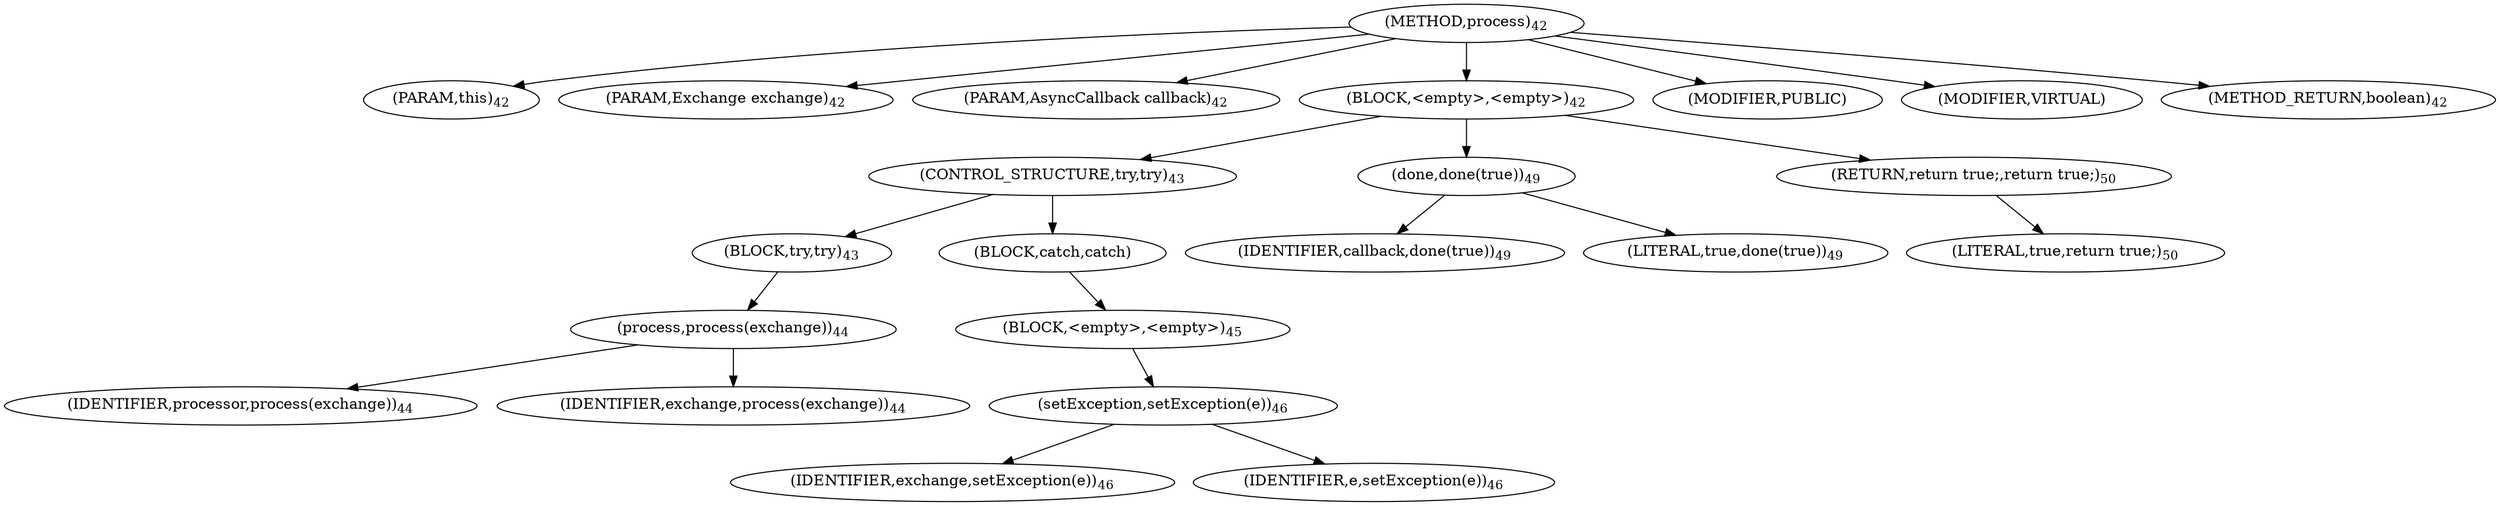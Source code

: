 digraph "process" {  
"30" [label = <(METHOD,process)<SUB>42</SUB>> ]
"31" [label = <(PARAM,this)<SUB>42</SUB>> ]
"32" [label = <(PARAM,Exchange exchange)<SUB>42</SUB>> ]
"33" [label = <(PARAM,AsyncCallback callback)<SUB>42</SUB>> ]
"34" [label = <(BLOCK,&lt;empty&gt;,&lt;empty&gt;)<SUB>42</SUB>> ]
"35" [label = <(CONTROL_STRUCTURE,try,try)<SUB>43</SUB>> ]
"36" [label = <(BLOCK,try,try)<SUB>43</SUB>> ]
"37" [label = <(process,process(exchange))<SUB>44</SUB>> ]
"38" [label = <(IDENTIFIER,processor,process(exchange))<SUB>44</SUB>> ]
"39" [label = <(IDENTIFIER,exchange,process(exchange))<SUB>44</SUB>> ]
"40" [label = <(BLOCK,catch,catch)> ]
"41" [label = <(BLOCK,&lt;empty&gt;,&lt;empty&gt;)<SUB>45</SUB>> ]
"42" [label = <(setException,setException(e))<SUB>46</SUB>> ]
"43" [label = <(IDENTIFIER,exchange,setException(e))<SUB>46</SUB>> ]
"44" [label = <(IDENTIFIER,e,setException(e))<SUB>46</SUB>> ]
"45" [label = <(done,done(true))<SUB>49</SUB>> ]
"46" [label = <(IDENTIFIER,callback,done(true))<SUB>49</SUB>> ]
"47" [label = <(LITERAL,true,done(true))<SUB>49</SUB>> ]
"48" [label = <(RETURN,return true;,return true;)<SUB>50</SUB>> ]
"49" [label = <(LITERAL,true,return true;)<SUB>50</SUB>> ]
"50" [label = <(MODIFIER,PUBLIC)> ]
"51" [label = <(MODIFIER,VIRTUAL)> ]
"52" [label = <(METHOD_RETURN,boolean)<SUB>42</SUB>> ]
  "30" -> "31" 
  "30" -> "32" 
  "30" -> "33" 
  "30" -> "34" 
  "30" -> "50" 
  "30" -> "51" 
  "30" -> "52" 
  "34" -> "35" 
  "34" -> "45" 
  "34" -> "48" 
  "35" -> "36" 
  "35" -> "40" 
  "36" -> "37" 
  "37" -> "38" 
  "37" -> "39" 
  "40" -> "41" 
  "41" -> "42" 
  "42" -> "43" 
  "42" -> "44" 
  "45" -> "46" 
  "45" -> "47" 
  "48" -> "49" 
}

